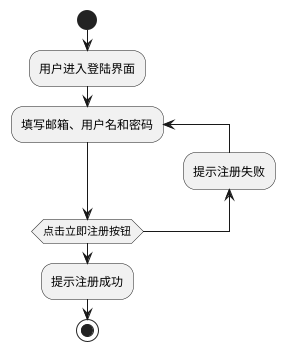 @startuml 用户注册
start
:用户进入登陆界面;
repeat:填写邮箱、用户名和密码;
backward:提示注册失败;
repeatwhile(点击立即注册按钮)
:提示注册成功;
stop
@enduml
